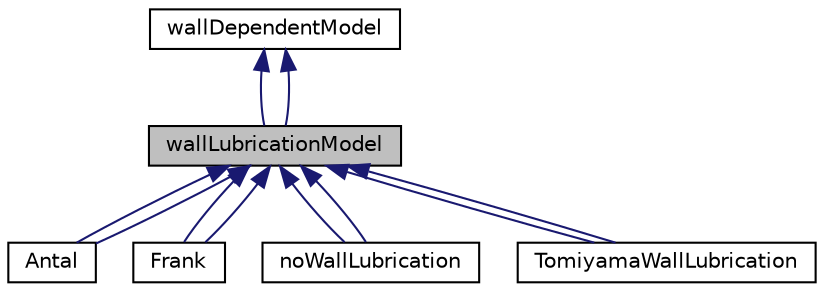 digraph "wallLubricationModel"
{
  bgcolor="transparent";
  edge [fontname="Helvetica",fontsize="10",labelfontname="Helvetica",labelfontsize="10"];
  node [fontname="Helvetica",fontsize="10",shape=record];
  Node1 [label="wallLubricationModel",height=0.2,width=0.4,color="black", fillcolor="grey75", style="filled", fontcolor="black"];
  Node2 -> Node1 [dir="back",color="midnightblue",fontsize="10",style="solid",fontname="Helvetica"];
  Node2 [label="wallDependentModel",height=0.2,width=0.4,color="black",URL="$a02849.html",tooltip="A class which provides on-demand creation and caching of wall distance and wall normal fields for use..."];
  Node2 -> Node1 [dir="back",color="midnightblue",fontsize="10",style="solid",fontname="Helvetica"];
  Node1 -> Node3 [dir="back",color="midnightblue",fontsize="10",style="solid",fontname="Helvetica"];
  Node3 [label="Antal",height=0.2,width=0.4,color="black",URL="$a00061.html",tooltip="Wall lubrication model of Antal et al. "];
  Node1 -> Node3 [dir="back",color="midnightblue",fontsize="10",style="solid",fontname="Helvetica"];
  Node1 -> Node4 [dir="back",color="midnightblue",fontsize="10",style="solid",fontname="Helvetica"];
  Node4 [label="Frank",height=0.2,width=0.4,color="black",URL="$a00859.html",tooltip="Wall lubrication model of Frank. "];
  Node1 -> Node4 [dir="back",color="midnightblue",fontsize="10",style="solid",fontname="Helvetica"];
  Node1 -> Node5 [dir="back",color="midnightblue",fontsize="10",style="solid",fontname="Helvetica"];
  Node5 [label="noWallLubrication",height=0.2,width=0.4,color="black",URL="$a01667.html"];
  Node1 -> Node5 [dir="back",color="midnightblue",fontsize="10",style="solid",fontname="Helvetica"];
  Node1 -> Node6 [dir="back",color="midnightblue",fontsize="10",style="solid",fontname="Helvetica"];
  Node6 [label="TomiyamaWallLubrication",height=0.2,width=0.4,color="black",URL="$a02643.html",tooltip="Wall lubrication model of Tomiyama. "];
  Node1 -> Node6 [dir="back",color="midnightblue",fontsize="10",style="solid",fontname="Helvetica"];
}
